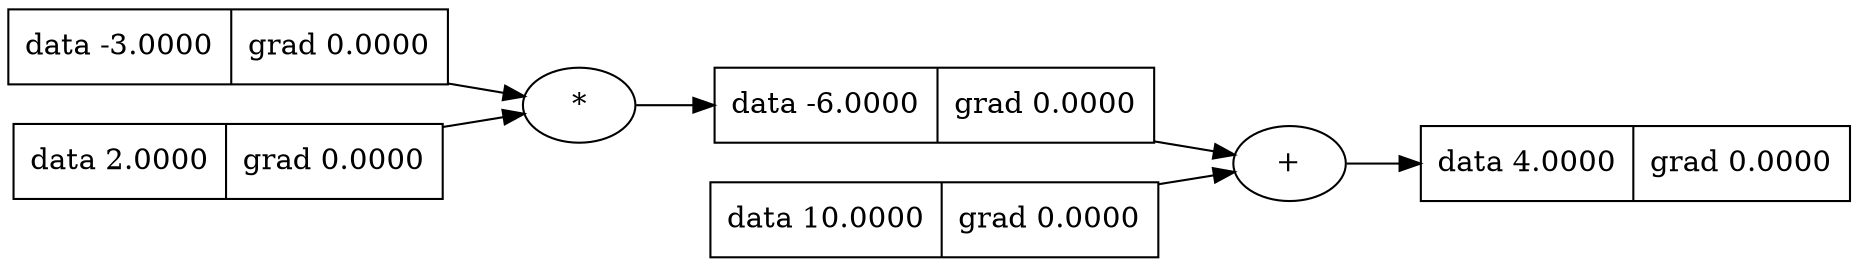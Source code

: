 digraph {
	graph [rankdir=LR]
	2075220417168 [label="{ data -3.0000 | grad 0.0000 }" shape=record]
	2075220417696 [label="{ data -6.0000 | grad 0.0000 }" shape=record]
	"2075220417696*" [label="*"]
	"2075220417696*" -> 2075220417696
	2075759103136 [label="{ data 2.0000 | grad 0.0000 }" shape=record]
	2075759457040 [label="{ data 4.0000 | grad 0.0000 }" shape=record]
	"2075759457040+" [label="+"]
	"2075759457040+" -> 2075759457040
	2075220415920 [label="{ data 10.0000 | grad 0.0000 }" shape=record]
	2075220415920 -> "2075759457040+"
	2075220417168 -> "2075220417696*"
	2075220417696 -> "2075759457040+"
	2075759103136 -> "2075220417696*"
}